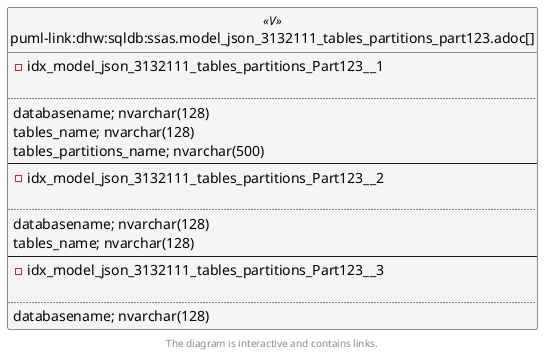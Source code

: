 @startuml
left to right direction
'top to bottom direction
hide circle
'avoide "." issues:
set namespaceSeparator none


skinparam class {
  BackgroundColor White
  BackgroundColor<<FN>> Yellow
  BackgroundColor<<FS>> Yellow
  BackgroundColor<<FT>> LightGray
  BackgroundColor<<IF>> Yellow
  BackgroundColor<<IS>> Yellow
  BackgroundColor<<P>> Aqua
  BackgroundColor<<PC>> Aqua
  BackgroundColor<<SN>> Yellow
  BackgroundColor<<SO>> SlateBlue
  BackgroundColor<<TF>> LightGray
  BackgroundColor<<TR>> Tomato
  BackgroundColor<<U>> White
  BackgroundColor<<V>> WhiteSmoke
  BackgroundColor<<X>> Aqua
  BackgroundColor<<external>> AliceBlue
}


entity "puml-link:dhw:sqldb:ssas.model_json_3132111_tables_partitions_part123.adoc[]" as ssas.model_json_3132111_tables_partitions_Part123 << V >> {
- idx_model_json_3132111_tables_partitions_Part123__1

..
databasename; nvarchar(128)
tables_name; nvarchar(128)
tables_partitions_name; nvarchar(500)
--
- idx_model_json_3132111_tables_partitions_Part123__2

..
databasename; nvarchar(128)
tables_name; nvarchar(128)
--
- idx_model_json_3132111_tables_partitions_Part123__3

..
databasename; nvarchar(128)
}

footer The diagram is interactive and contains links.
@enduml


